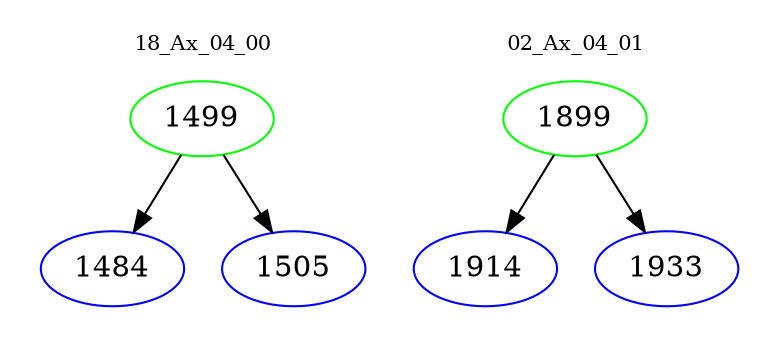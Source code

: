 digraph{
subgraph cluster_0 {
color = white
label = "18_Ax_04_00";
fontsize=10;
T0_1499 [label="1499", color="green"]
T0_1499 -> T0_1484 [color="black"]
T0_1484 [label="1484", color="blue"]
T0_1499 -> T0_1505 [color="black"]
T0_1505 [label="1505", color="blue"]
}
subgraph cluster_1 {
color = white
label = "02_Ax_04_01";
fontsize=10;
T1_1899 [label="1899", color="green"]
T1_1899 -> T1_1914 [color="black"]
T1_1914 [label="1914", color="blue"]
T1_1899 -> T1_1933 [color="black"]
T1_1933 [label="1933", color="blue"]
}
}
